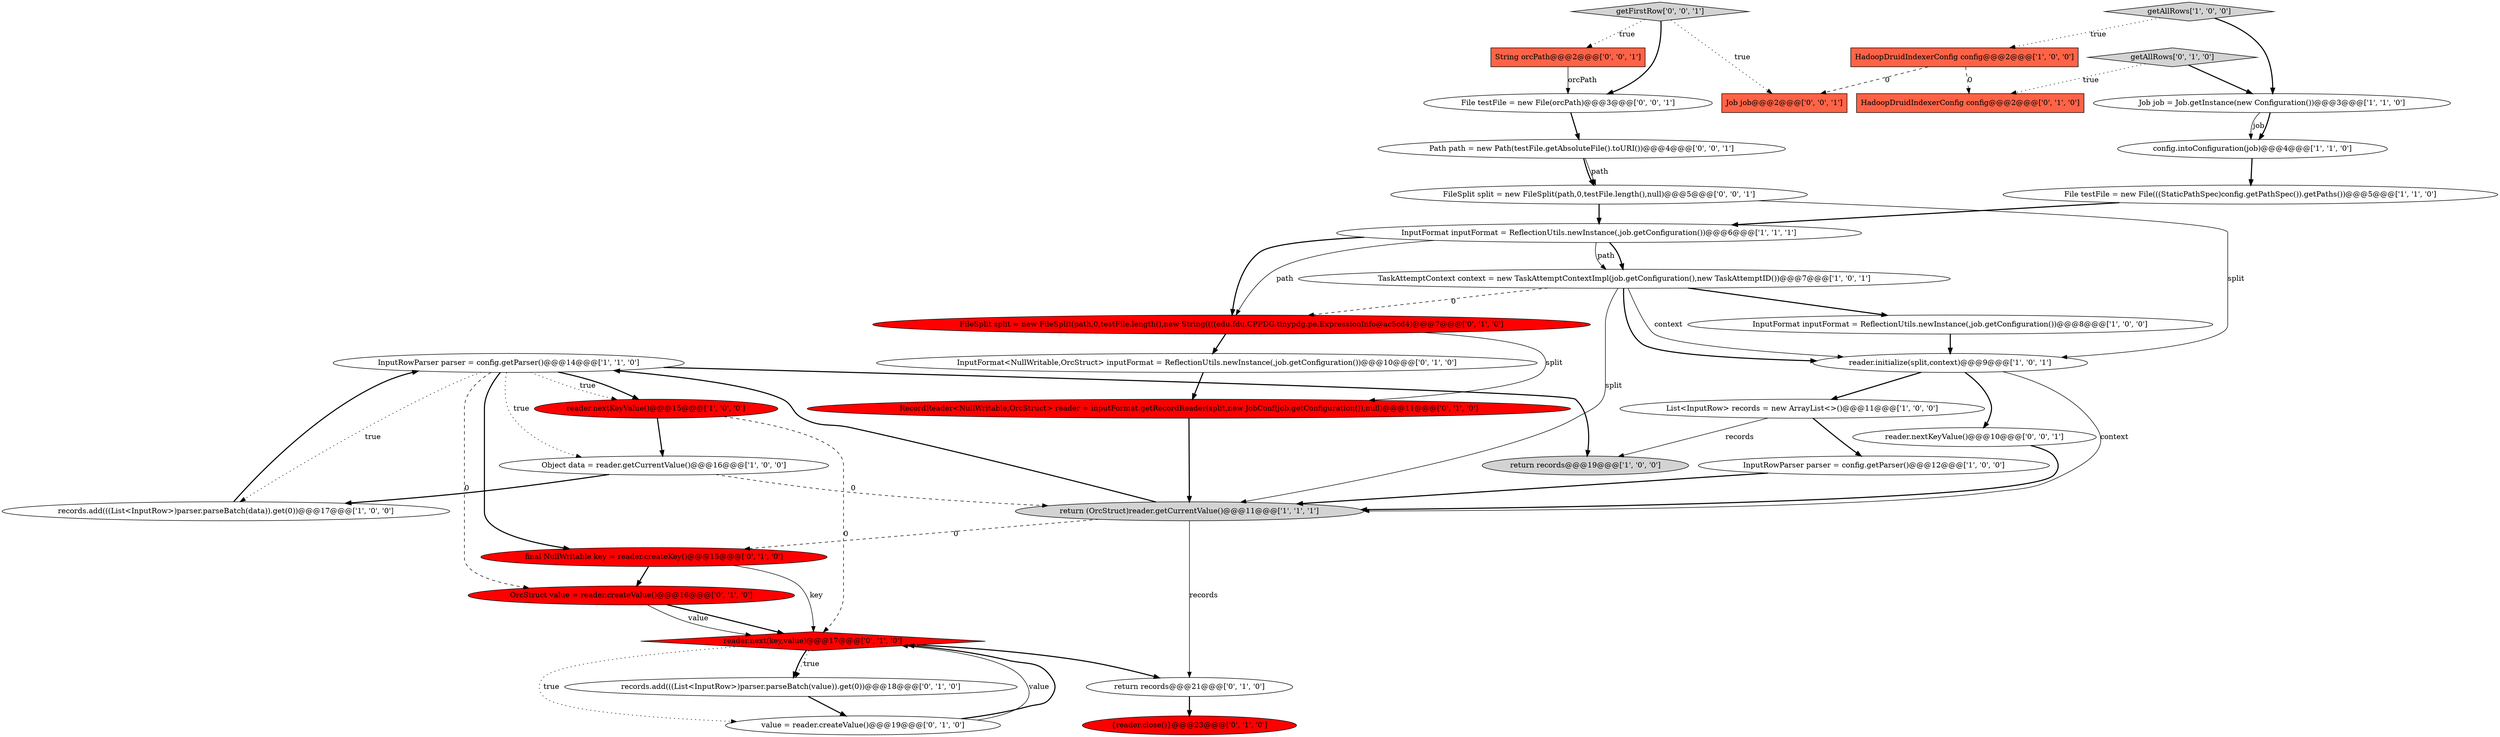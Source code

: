 digraph {
9 [style = filled, label = "return records@@@19@@@['1', '0', '0']", fillcolor = lightgray, shape = ellipse image = "AAA0AAABBB1BBB"];
28 [style = filled, label = "{reader.close()}@@@23@@@['0', '1', '0']", fillcolor = red, shape = ellipse image = "AAA1AAABBB2BBB"];
31 [style = filled, label = "String orcPath@@@2@@@['0', '0', '1']", fillcolor = tomato, shape = box image = "AAA0AAABBB3BBB"];
24 [style = filled, label = "getAllRows['0', '1', '0']", fillcolor = lightgray, shape = diamond image = "AAA0AAABBB2BBB"];
27 [style = filled, label = "records.add(((List<InputRow>)parser.parseBatch(value)).get(0))@@@18@@@['0', '1', '0']", fillcolor = white, shape = ellipse image = "AAA0AAABBB2BBB"];
8 [style = filled, label = "InputRowParser parser = config.getParser()@@@14@@@['1', '1', '0']", fillcolor = white, shape = ellipse image = "AAA0AAABBB1BBB"];
1 [style = filled, label = "InputRowParser parser = config.getParser()@@@12@@@['1', '0', '0']", fillcolor = white, shape = ellipse image = "AAA0AAABBB1BBB"];
17 [style = filled, label = "value = reader.createValue()@@@19@@@['0', '1', '0']", fillcolor = white, shape = ellipse image = "AAA0AAABBB2BBB"];
22 [style = filled, label = "InputFormat<NullWritable,OrcStruct> inputFormat = ReflectionUtils.newInstance(,job.getConfiguration())@@@10@@@['0', '1', '0']", fillcolor = white, shape = ellipse image = "AAA0AAABBB2BBB"];
32 [style = filled, label = "reader.nextKeyValue()@@@10@@@['0', '0', '1']", fillcolor = white, shape = ellipse image = "AAA0AAABBB3BBB"];
16 [style = filled, label = "records.add(((List<InputRow>)parser.parseBatch(data)).get(0))@@@17@@@['1', '0', '0']", fillcolor = white, shape = ellipse image = "AAA0AAABBB1BBB"];
11 [style = filled, label = "File testFile = new File(((StaticPathSpec)config.getPathSpec()).getPaths())@@@5@@@['1', '1', '0']", fillcolor = white, shape = ellipse image = "AAA0AAABBB1BBB"];
15 [style = filled, label = "return (OrcStruct)reader.getCurrentValue()@@@11@@@['1', '1', '1']", fillcolor = lightgray, shape = ellipse image = "AAA0AAABBB1BBB"];
35 [style = filled, label = "getFirstRow['0', '0', '1']", fillcolor = lightgray, shape = diamond image = "AAA0AAABBB3BBB"];
18 [style = filled, label = "reader.next(key,value)@@@17@@@['0', '1', '0']", fillcolor = red, shape = diamond image = "AAA1AAABBB2BBB"];
14 [style = filled, label = "HadoopDruidIndexerConfig config@@@2@@@['1', '0', '0']", fillcolor = tomato, shape = box image = "AAA1AAABBB1BBB"];
25 [style = filled, label = "HadoopDruidIndexerConfig config@@@2@@@['0', '1', '0']", fillcolor = tomato, shape = box image = "AAA1AAABBB2BBB"];
13 [style = filled, label = "reader.nextKeyValue()@@@15@@@['1', '0', '0']", fillcolor = red, shape = ellipse image = "AAA1AAABBB1BBB"];
20 [style = filled, label = "OrcStruct value = reader.createValue()@@@16@@@['0', '1', '0']", fillcolor = red, shape = ellipse image = "AAA1AAABBB2BBB"];
2 [style = filled, label = "InputFormat inputFormat = ReflectionUtils.newInstance(,job.getConfiguration())@@@6@@@['1', '1', '1']", fillcolor = white, shape = ellipse image = "AAA0AAABBB1BBB"];
4 [style = filled, label = "reader.initialize(split,context)@@@9@@@['1', '0', '1']", fillcolor = white, shape = ellipse image = "AAA0AAABBB1BBB"];
26 [style = filled, label = "final NullWritable key = reader.createKey()@@@15@@@['0', '1', '0']", fillcolor = red, shape = ellipse image = "AAA1AAABBB2BBB"];
34 [style = filled, label = "Path path = new Path(testFile.getAbsoluteFile().toURI())@@@4@@@['0', '0', '1']", fillcolor = white, shape = ellipse image = "AAA0AAABBB3BBB"];
19 [style = filled, label = "RecordReader<NullWritable,OrcStruct> reader = inputFormat.getRecordReader(split,new JobConf(job.getConfiguration()),null)@@@11@@@['0', '1', '0']", fillcolor = red, shape = ellipse image = "AAA1AAABBB2BBB"];
12 [style = filled, label = "getAllRows['1', '0', '0']", fillcolor = lightgray, shape = diamond image = "AAA0AAABBB1BBB"];
33 [style = filled, label = "Job job@@@2@@@['0', '0', '1']", fillcolor = tomato, shape = box image = "AAA0AAABBB3BBB"];
7 [style = filled, label = "Job job = Job.getInstance(new Configuration())@@@3@@@['1', '1', '0']", fillcolor = white, shape = ellipse image = "AAA0AAABBB1BBB"];
23 [style = filled, label = "FileSplit split = new FileSplit(path,0,testFile.length(),new String((((edu.fdu.CPPDG.tinypdg.pe.ExpressionInfo@ac5cd4)@@@7@@@['0', '1', '0']", fillcolor = red, shape = ellipse image = "AAA1AAABBB2BBB"];
6 [style = filled, label = "TaskAttemptContext context = new TaskAttemptContextImpl(job.getConfiguration(),new TaskAttemptID())@@@7@@@['1', '0', '1']", fillcolor = white, shape = ellipse image = "AAA0AAABBB1BBB"];
29 [style = filled, label = "File testFile = new File(orcPath)@@@3@@@['0', '0', '1']", fillcolor = white, shape = ellipse image = "AAA0AAABBB3BBB"];
30 [style = filled, label = "FileSplit split = new FileSplit(path,0,testFile.length(),null)@@@5@@@['0', '0', '1']", fillcolor = white, shape = ellipse image = "AAA0AAABBB3BBB"];
10 [style = filled, label = "config.intoConfiguration(job)@@@4@@@['1', '1', '0']", fillcolor = white, shape = ellipse image = "AAA0AAABBB1BBB"];
5 [style = filled, label = "Object data = reader.getCurrentValue()@@@16@@@['1', '0', '0']", fillcolor = white, shape = ellipse image = "AAA0AAABBB1BBB"];
21 [style = filled, label = "return records@@@21@@@['0', '1', '0']", fillcolor = white, shape = ellipse image = "AAA0AAABBB2BBB"];
0 [style = filled, label = "InputFormat inputFormat = ReflectionUtils.newInstance(,job.getConfiguration())@@@8@@@['1', '0', '0']", fillcolor = white, shape = ellipse image = "AAA0AAABBB1BBB"];
3 [style = filled, label = "List<InputRow> records = new ArrayList<>()@@@11@@@['1', '0', '0']", fillcolor = white, shape = ellipse image = "AAA0AAABBB1BBB"];
4->3 [style = bold, label=""];
4->32 [style = bold, label=""];
26->18 [style = solid, label="key"];
35->29 [style = bold, label=""];
3->1 [style = bold, label=""];
16->8 [style = bold, label=""];
3->9 [style = solid, label="records"];
22->19 [style = bold, label=""];
34->30 [style = solid, label="path"];
7->10 [style = solid, label="job"];
7->10 [style = bold, label=""];
2->6 [style = bold, label=""];
24->25 [style = dotted, label="true"];
14->25 [style = dashed, label="0"];
1->15 [style = bold, label=""];
4->15 [style = solid, label="context"];
8->16 [style = dotted, label="true"];
8->20 [style = dashed, label="0"];
2->6 [style = solid, label="path"];
6->15 [style = solid, label="split"];
8->26 [style = bold, label=""];
6->0 [style = bold, label=""];
23->19 [style = solid, label="split"];
29->34 [style = bold, label=""];
35->33 [style = dotted, label="true"];
14->33 [style = dashed, label="0"];
35->31 [style = dotted, label="true"];
34->30 [style = bold, label=""];
11->2 [style = bold, label=""];
12->7 [style = bold, label=""];
21->28 [style = bold, label=""];
31->29 [style = solid, label="orcPath"];
5->16 [style = bold, label=""];
20->18 [style = bold, label=""];
2->23 [style = bold, label=""];
17->18 [style = solid, label="value"];
6->4 [style = bold, label=""];
12->14 [style = dotted, label="true"];
23->22 [style = bold, label=""];
18->27 [style = bold, label=""];
8->5 [style = dotted, label="true"];
0->4 [style = bold, label=""];
20->18 [style = solid, label="value"];
6->4 [style = solid, label="context"];
6->23 [style = dashed, label="0"];
2->23 [style = solid, label="path"];
8->9 [style = bold, label=""];
27->17 [style = bold, label=""];
13->5 [style = bold, label=""];
32->15 [style = bold, label=""];
15->26 [style = dashed, label="0"];
30->4 [style = solid, label="split"];
8->13 [style = dotted, label="true"];
18->17 [style = dotted, label="true"];
18->21 [style = bold, label=""];
13->18 [style = dashed, label="0"];
19->15 [style = bold, label=""];
30->2 [style = bold, label=""];
24->7 [style = bold, label=""];
5->15 [style = dashed, label="0"];
15->8 [style = bold, label=""];
15->21 [style = solid, label="records"];
17->18 [style = bold, label=""];
26->20 [style = bold, label=""];
8->13 [style = bold, label=""];
18->27 [style = dotted, label="true"];
10->11 [style = bold, label=""];
}

